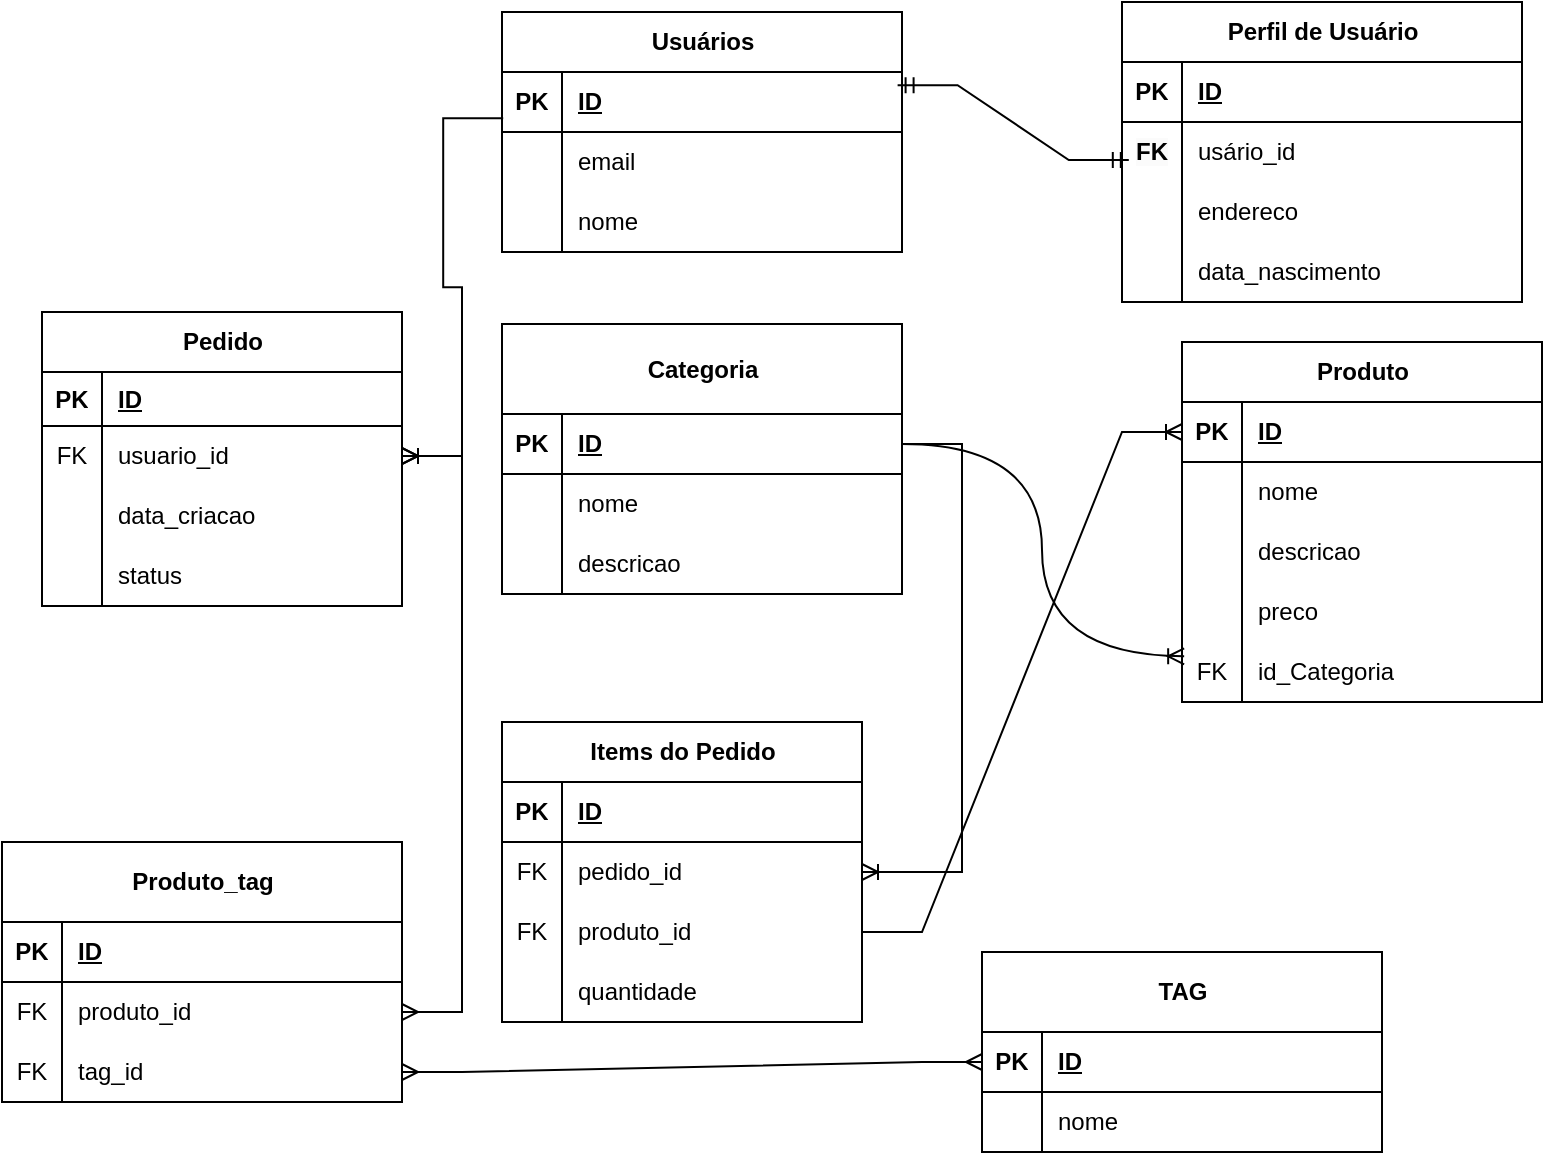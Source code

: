 <mxfile version="26.1.0">
  <diagram name="Página-1" id="2L3YvBctEUidqlf28Hcf">
    <mxGraphModel dx="2029" dy="659" grid="1" gridSize="10" guides="1" tooltips="1" connect="1" arrows="1" fold="1" page="1" pageScale="1" pageWidth="827" pageHeight="1169" math="0" shadow="0">
      <root>
        <mxCell id="0" />
        <mxCell id="1" parent="0" />
        <mxCell id="2GRnHF2LRYbVAHs7a3Nq-1" value="Usuários" style="shape=table;startSize=30;container=1;collapsible=1;childLayout=tableLayout;fixedRows=1;rowLines=0;fontStyle=1;align=center;resizeLast=1;html=1;" vertex="1" parent="1">
          <mxGeometry x="140" y="255" width="200" height="120" as="geometry" />
        </mxCell>
        <mxCell id="2GRnHF2LRYbVAHs7a3Nq-2" value="" style="shape=tableRow;horizontal=0;startSize=0;swimlaneHead=0;swimlaneBody=0;fillColor=none;collapsible=0;dropTarget=0;points=[[0,0.5],[1,0.5]];portConstraint=eastwest;top=0;left=0;right=0;bottom=1;" vertex="1" parent="2GRnHF2LRYbVAHs7a3Nq-1">
          <mxGeometry y="30" width="200" height="30" as="geometry" />
        </mxCell>
        <mxCell id="2GRnHF2LRYbVAHs7a3Nq-3" value="PK" style="shape=partialRectangle;connectable=0;fillColor=none;top=0;left=0;bottom=0;right=0;fontStyle=1;overflow=hidden;whiteSpace=wrap;html=1;" vertex="1" parent="2GRnHF2LRYbVAHs7a3Nq-2">
          <mxGeometry width="30" height="30" as="geometry">
            <mxRectangle width="30" height="30" as="alternateBounds" />
          </mxGeometry>
        </mxCell>
        <mxCell id="2GRnHF2LRYbVAHs7a3Nq-4" value="ID" style="shape=partialRectangle;connectable=0;fillColor=none;top=0;left=0;bottom=0;right=0;align=left;spacingLeft=6;fontStyle=5;overflow=hidden;whiteSpace=wrap;html=1;" vertex="1" parent="2GRnHF2LRYbVAHs7a3Nq-2">
          <mxGeometry x="30" width="170" height="30" as="geometry">
            <mxRectangle width="170" height="30" as="alternateBounds" />
          </mxGeometry>
        </mxCell>
        <mxCell id="2GRnHF2LRYbVAHs7a3Nq-8" value="" style="shape=tableRow;horizontal=0;startSize=0;swimlaneHead=0;swimlaneBody=0;fillColor=none;collapsible=0;dropTarget=0;points=[[0,0.5],[1,0.5]];portConstraint=eastwest;top=0;left=0;right=0;bottom=0;" vertex="1" parent="2GRnHF2LRYbVAHs7a3Nq-1">
          <mxGeometry y="60" width="200" height="30" as="geometry" />
        </mxCell>
        <mxCell id="2GRnHF2LRYbVAHs7a3Nq-9" value="" style="shape=partialRectangle;connectable=0;fillColor=none;top=0;left=0;bottom=0;right=0;editable=1;overflow=hidden;whiteSpace=wrap;html=1;" vertex="1" parent="2GRnHF2LRYbVAHs7a3Nq-8">
          <mxGeometry width="30" height="30" as="geometry">
            <mxRectangle width="30" height="30" as="alternateBounds" />
          </mxGeometry>
        </mxCell>
        <mxCell id="2GRnHF2LRYbVAHs7a3Nq-10" value="email" style="shape=partialRectangle;connectable=0;fillColor=none;top=0;left=0;bottom=0;right=0;align=left;spacingLeft=6;overflow=hidden;whiteSpace=wrap;html=1;" vertex="1" parent="2GRnHF2LRYbVAHs7a3Nq-8">
          <mxGeometry x="30" width="170" height="30" as="geometry">
            <mxRectangle width="170" height="30" as="alternateBounds" />
          </mxGeometry>
        </mxCell>
        <mxCell id="2GRnHF2LRYbVAHs7a3Nq-11" value="" style="shape=tableRow;horizontal=0;startSize=0;swimlaneHead=0;swimlaneBody=0;fillColor=none;collapsible=0;dropTarget=0;points=[[0,0.5],[1,0.5]];portConstraint=eastwest;top=0;left=0;right=0;bottom=0;" vertex="1" parent="2GRnHF2LRYbVAHs7a3Nq-1">
          <mxGeometry y="90" width="200" height="30" as="geometry" />
        </mxCell>
        <mxCell id="2GRnHF2LRYbVAHs7a3Nq-12" value="" style="shape=partialRectangle;connectable=0;fillColor=none;top=0;left=0;bottom=0;right=0;editable=1;overflow=hidden;whiteSpace=wrap;html=1;" vertex="1" parent="2GRnHF2LRYbVAHs7a3Nq-11">
          <mxGeometry width="30" height="30" as="geometry">
            <mxRectangle width="30" height="30" as="alternateBounds" />
          </mxGeometry>
        </mxCell>
        <mxCell id="2GRnHF2LRYbVAHs7a3Nq-13" value="nome" style="shape=partialRectangle;connectable=0;fillColor=none;top=0;left=0;bottom=0;right=0;align=left;spacingLeft=6;overflow=hidden;whiteSpace=wrap;html=1;" vertex="1" parent="2GRnHF2LRYbVAHs7a3Nq-11">
          <mxGeometry x="30" width="170" height="30" as="geometry">
            <mxRectangle width="170" height="30" as="alternateBounds" />
          </mxGeometry>
        </mxCell>
        <mxCell id="2GRnHF2LRYbVAHs7a3Nq-16" value="Perfil de Usuário" style="shape=table;startSize=30;container=1;collapsible=1;childLayout=tableLayout;fixedRows=1;rowLines=0;fontStyle=1;align=center;resizeLast=1;html=1;" vertex="1" parent="1">
          <mxGeometry x="450" y="250" width="200" height="150" as="geometry" />
        </mxCell>
        <mxCell id="2GRnHF2LRYbVAHs7a3Nq-17" value="" style="shape=tableRow;horizontal=0;startSize=0;swimlaneHead=0;swimlaneBody=0;fillColor=none;collapsible=0;dropTarget=0;points=[[0,0.5],[1,0.5]];portConstraint=eastwest;top=0;left=0;right=0;bottom=1;" vertex="1" parent="2GRnHF2LRYbVAHs7a3Nq-16">
          <mxGeometry y="30" width="200" height="30" as="geometry" />
        </mxCell>
        <mxCell id="2GRnHF2LRYbVAHs7a3Nq-18" value="PK" style="shape=partialRectangle;connectable=0;fillColor=none;top=0;left=0;bottom=0;right=0;fontStyle=1;overflow=hidden;whiteSpace=wrap;html=1;" vertex="1" parent="2GRnHF2LRYbVAHs7a3Nq-17">
          <mxGeometry width="30" height="30" as="geometry">
            <mxRectangle width="30" height="30" as="alternateBounds" />
          </mxGeometry>
        </mxCell>
        <mxCell id="2GRnHF2LRYbVAHs7a3Nq-19" value="ID" style="shape=partialRectangle;connectable=0;fillColor=none;top=0;left=0;bottom=0;right=0;align=left;spacingLeft=6;fontStyle=5;overflow=hidden;whiteSpace=wrap;html=1;" vertex="1" parent="2GRnHF2LRYbVAHs7a3Nq-17">
          <mxGeometry x="30" width="170" height="30" as="geometry">
            <mxRectangle width="170" height="30" as="alternateBounds" />
          </mxGeometry>
        </mxCell>
        <mxCell id="2GRnHF2LRYbVAHs7a3Nq-20" value="" style="shape=tableRow;horizontal=0;startSize=0;swimlaneHead=0;swimlaneBody=0;fillColor=none;collapsible=0;dropTarget=0;points=[[0,0.5],[1,0.5]];portConstraint=eastwest;top=0;left=0;right=0;bottom=0;" vertex="1" parent="2GRnHF2LRYbVAHs7a3Nq-16">
          <mxGeometry y="60" width="200" height="30" as="geometry" />
        </mxCell>
        <mxCell id="2GRnHF2LRYbVAHs7a3Nq-21" value="&lt;span style=&quot;color: rgb(0, 0, 0); font-family: Helvetica; font-size: 12px; font-style: normal; font-variant-ligatures: normal; font-variant-caps: normal; font-weight: 700; letter-spacing: normal; orphans: 2; text-align: center; text-indent: 0px; text-transform: none; widows: 2; word-spacing: 0px; -webkit-text-stroke-width: 0px; white-space: normal; background-color: rgb(251, 251, 251); text-decoration-thickness: initial; text-decoration-style: initial; text-decoration-color: initial; float: none; display: inline !important;&quot;&gt;FK&lt;/span&gt;" style="shape=partialRectangle;connectable=0;fillColor=none;top=0;left=0;bottom=0;right=0;editable=1;overflow=hidden;whiteSpace=wrap;html=1;" vertex="1" parent="2GRnHF2LRYbVAHs7a3Nq-20">
          <mxGeometry width="30" height="30" as="geometry">
            <mxRectangle width="30" height="30" as="alternateBounds" />
          </mxGeometry>
        </mxCell>
        <mxCell id="2GRnHF2LRYbVAHs7a3Nq-22" value="usário_id" style="shape=partialRectangle;connectable=0;fillColor=none;top=0;left=0;bottom=0;right=0;align=left;spacingLeft=6;overflow=hidden;whiteSpace=wrap;html=1;" vertex="1" parent="2GRnHF2LRYbVAHs7a3Nq-20">
          <mxGeometry x="30" width="170" height="30" as="geometry">
            <mxRectangle width="170" height="30" as="alternateBounds" />
          </mxGeometry>
        </mxCell>
        <mxCell id="2GRnHF2LRYbVAHs7a3Nq-23" value="" style="shape=tableRow;horizontal=0;startSize=0;swimlaneHead=0;swimlaneBody=0;fillColor=none;collapsible=0;dropTarget=0;points=[[0,0.5],[1,0.5]];portConstraint=eastwest;top=0;left=0;right=0;bottom=0;" vertex="1" parent="2GRnHF2LRYbVAHs7a3Nq-16">
          <mxGeometry y="90" width="200" height="30" as="geometry" />
        </mxCell>
        <mxCell id="2GRnHF2LRYbVAHs7a3Nq-24" value="" style="shape=partialRectangle;connectable=0;fillColor=none;top=0;left=0;bottom=0;right=0;editable=1;overflow=hidden;whiteSpace=wrap;html=1;" vertex="1" parent="2GRnHF2LRYbVAHs7a3Nq-23">
          <mxGeometry width="30" height="30" as="geometry">
            <mxRectangle width="30" height="30" as="alternateBounds" />
          </mxGeometry>
        </mxCell>
        <mxCell id="2GRnHF2LRYbVAHs7a3Nq-25" value="endereco" style="shape=partialRectangle;connectable=0;fillColor=none;top=0;left=0;bottom=0;right=0;align=left;spacingLeft=6;overflow=hidden;whiteSpace=wrap;html=1;" vertex="1" parent="2GRnHF2LRYbVAHs7a3Nq-23">
          <mxGeometry x="30" width="170" height="30" as="geometry">
            <mxRectangle width="170" height="30" as="alternateBounds" />
          </mxGeometry>
        </mxCell>
        <mxCell id="2GRnHF2LRYbVAHs7a3Nq-29" value="" style="shape=tableRow;horizontal=0;startSize=0;swimlaneHead=0;swimlaneBody=0;fillColor=none;collapsible=0;dropTarget=0;points=[[0,0.5],[1,0.5]];portConstraint=eastwest;top=0;left=0;right=0;bottom=0;" vertex="1" parent="2GRnHF2LRYbVAHs7a3Nq-16">
          <mxGeometry y="120" width="200" height="30" as="geometry" />
        </mxCell>
        <mxCell id="2GRnHF2LRYbVAHs7a3Nq-30" value="" style="shape=partialRectangle;connectable=0;fillColor=none;top=0;left=0;bottom=0;right=0;editable=1;overflow=hidden;whiteSpace=wrap;html=1;" vertex="1" parent="2GRnHF2LRYbVAHs7a3Nq-29">
          <mxGeometry width="30" height="30" as="geometry">
            <mxRectangle width="30" height="30" as="alternateBounds" />
          </mxGeometry>
        </mxCell>
        <mxCell id="2GRnHF2LRYbVAHs7a3Nq-31" value="data_nascimento" style="shape=partialRectangle;connectable=0;fillColor=none;top=0;left=0;bottom=0;right=0;align=left;spacingLeft=6;overflow=hidden;whiteSpace=wrap;html=1;" vertex="1" parent="2GRnHF2LRYbVAHs7a3Nq-29">
          <mxGeometry x="30" width="170" height="30" as="geometry">
            <mxRectangle width="170" height="30" as="alternateBounds" />
          </mxGeometry>
        </mxCell>
        <mxCell id="2GRnHF2LRYbVAHs7a3Nq-32" value="" style="edgeStyle=entityRelationEdgeStyle;fontSize=12;html=1;endArrow=ERmandOne;startArrow=ERmandOne;rounded=0;entryX=0.017;entryY=0.633;entryDx=0;entryDy=0;entryPerimeter=0;exitX=0.989;exitY=0.219;exitDx=0;exitDy=0;exitPerimeter=0;" edge="1" parent="1" source="2GRnHF2LRYbVAHs7a3Nq-2" target="2GRnHF2LRYbVAHs7a3Nq-20">
          <mxGeometry width="100" height="100" relative="1" as="geometry">
            <mxPoint x="480" y="450" as="sourcePoint" />
            <mxPoint x="580" y="376" as="targetPoint" />
          </mxGeometry>
        </mxCell>
        <mxCell id="2GRnHF2LRYbVAHs7a3Nq-52" value="Categoria" style="shape=table;startSize=45;container=1;collapsible=1;childLayout=tableLayout;fixedRows=1;rowLines=0;fontStyle=1;align=center;resizeLast=1;html=1;" vertex="1" parent="1">
          <mxGeometry x="140" y="411" width="200" height="135" as="geometry" />
        </mxCell>
        <mxCell id="2GRnHF2LRYbVAHs7a3Nq-53" value="" style="shape=tableRow;horizontal=0;startSize=0;swimlaneHead=0;swimlaneBody=0;fillColor=none;collapsible=0;dropTarget=0;points=[[0,0.5],[1,0.5]];portConstraint=eastwest;top=0;left=0;right=0;bottom=1;" vertex="1" parent="2GRnHF2LRYbVAHs7a3Nq-52">
          <mxGeometry y="45" width="200" height="30" as="geometry" />
        </mxCell>
        <mxCell id="2GRnHF2LRYbVAHs7a3Nq-54" value="PK" style="shape=partialRectangle;connectable=0;fillColor=none;top=0;left=0;bottom=0;right=0;fontStyle=1;overflow=hidden;whiteSpace=wrap;html=1;" vertex="1" parent="2GRnHF2LRYbVAHs7a3Nq-53">
          <mxGeometry width="30" height="30" as="geometry">
            <mxRectangle width="30" height="30" as="alternateBounds" />
          </mxGeometry>
        </mxCell>
        <mxCell id="2GRnHF2LRYbVAHs7a3Nq-55" value="ID" style="shape=partialRectangle;connectable=0;fillColor=none;top=0;left=0;bottom=0;right=0;align=left;spacingLeft=6;fontStyle=5;overflow=hidden;whiteSpace=wrap;html=1;" vertex="1" parent="2GRnHF2LRYbVAHs7a3Nq-53">
          <mxGeometry x="30" width="170" height="30" as="geometry">
            <mxRectangle width="170" height="30" as="alternateBounds" />
          </mxGeometry>
        </mxCell>
        <mxCell id="2GRnHF2LRYbVAHs7a3Nq-56" value="" style="shape=tableRow;horizontal=0;startSize=0;swimlaneHead=0;swimlaneBody=0;fillColor=none;collapsible=0;dropTarget=0;points=[[0,0.5],[1,0.5]];portConstraint=eastwest;top=0;left=0;right=0;bottom=0;" vertex="1" parent="2GRnHF2LRYbVAHs7a3Nq-52">
          <mxGeometry y="75" width="200" height="30" as="geometry" />
        </mxCell>
        <mxCell id="2GRnHF2LRYbVAHs7a3Nq-57" value="" style="shape=partialRectangle;connectable=0;fillColor=none;top=0;left=0;bottom=0;right=0;editable=1;overflow=hidden;whiteSpace=wrap;html=1;" vertex="1" parent="2GRnHF2LRYbVAHs7a3Nq-56">
          <mxGeometry width="30" height="30" as="geometry">
            <mxRectangle width="30" height="30" as="alternateBounds" />
          </mxGeometry>
        </mxCell>
        <mxCell id="2GRnHF2LRYbVAHs7a3Nq-58" value="nome" style="shape=partialRectangle;connectable=0;fillColor=none;top=0;left=0;bottom=0;right=0;align=left;spacingLeft=6;overflow=hidden;whiteSpace=wrap;html=1;" vertex="1" parent="2GRnHF2LRYbVAHs7a3Nq-56">
          <mxGeometry x="30" width="170" height="30" as="geometry">
            <mxRectangle width="170" height="30" as="alternateBounds" />
          </mxGeometry>
        </mxCell>
        <mxCell id="2GRnHF2LRYbVAHs7a3Nq-59" value="" style="shape=tableRow;horizontal=0;startSize=0;swimlaneHead=0;swimlaneBody=0;fillColor=none;collapsible=0;dropTarget=0;points=[[0,0.5],[1,0.5]];portConstraint=eastwest;top=0;left=0;right=0;bottom=0;" vertex="1" parent="2GRnHF2LRYbVAHs7a3Nq-52">
          <mxGeometry y="105" width="200" height="30" as="geometry" />
        </mxCell>
        <mxCell id="2GRnHF2LRYbVAHs7a3Nq-60" value="" style="shape=partialRectangle;connectable=0;fillColor=none;top=0;left=0;bottom=0;right=0;editable=1;overflow=hidden;whiteSpace=wrap;html=1;" vertex="1" parent="2GRnHF2LRYbVAHs7a3Nq-59">
          <mxGeometry width="30" height="30" as="geometry">
            <mxRectangle width="30" height="30" as="alternateBounds" />
          </mxGeometry>
        </mxCell>
        <mxCell id="2GRnHF2LRYbVAHs7a3Nq-61" value="descricao" style="shape=partialRectangle;connectable=0;fillColor=none;top=0;left=0;bottom=0;right=0;align=left;spacingLeft=6;overflow=hidden;whiteSpace=wrap;html=1;" vertex="1" parent="2GRnHF2LRYbVAHs7a3Nq-59">
          <mxGeometry x="30" width="170" height="30" as="geometry">
            <mxRectangle width="170" height="30" as="alternateBounds" />
          </mxGeometry>
        </mxCell>
        <mxCell id="2GRnHF2LRYbVAHs7a3Nq-62" value="Produto" style="shape=table;startSize=30;container=1;collapsible=1;childLayout=tableLayout;fixedRows=1;rowLines=0;fontStyle=1;align=center;resizeLast=1;html=1;" vertex="1" parent="1">
          <mxGeometry x="480" y="420" width="180" height="180" as="geometry" />
        </mxCell>
        <mxCell id="2GRnHF2LRYbVAHs7a3Nq-63" value="" style="shape=tableRow;horizontal=0;startSize=0;swimlaneHead=0;swimlaneBody=0;fillColor=none;collapsible=0;dropTarget=0;points=[[0,0.5],[1,0.5]];portConstraint=eastwest;top=0;left=0;right=0;bottom=1;" vertex="1" parent="2GRnHF2LRYbVAHs7a3Nq-62">
          <mxGeometry y="30" width="180" height="30" as="geometry" />
        </mxCell>
        <mxCell id="2GRnHF2LRYbVAHs7a3Nq-64" value="PK" style="shape=partialRectangle;connectable=0;fillColor=none;top=0;left=0;bottom=0;right=0;fontStyle=1;overflow=hidden;whiteSpace=wrap;html=1;" vertex="1" parent="2GRnHF2LRYbVAHs7a3Nq-63">
          <mxGeometry width="30" height="30" as="geometry">
            <mxRectangle width="30" height="30" as="alternateBounds" />
          </mxGeometry>
        </mxCell>
        <mxCell id="2GRnHF2LRYbVAHs7a3Nq-65" value="ID" style="shape=partialRectangle;connectable=0;fillColor=none;top=0;left=0;bottom=0;right=0;align=left;spacingLeft=6;fontStyle=5;overflow=hidden;whiteSpace=wrap;html=1;" vertex="1" parent="2GRnHF2LRYbVAHs7a3Nq-63">
          <mxGeometry x="30" width="150" height="30" as="geometry">
            <mxRectangle width="150" height="30" as="alternateBounds" />
          </mxGeometry>
        </mxCell>
        <mxCell id="2GRnHF2LRYbVAHs7a3Nq-66" value="" style="shape=tableRow;horizontal=0;startSize=0;swimlaneHead=0;swimlaneBody=0;fillColor=none;collapsible=0;dropTarget=0;points=[[0,0.5],[1,0.5]];portConstraint=eastwest;top=0;left=0;right=0;bottom=0;" vertex="1" parent="2GRnHF2LRYbVAHs7a3Nq-62">
          <mxGeometry y="60" width="180" height="30" as="geometry" />
        </mxCell>
        <mxCell id="2GRnHF2LRYbVAHs7a3Nq-67" value="" style="shape=partialRectangle;connectable=0;fillColor=none;top=0;left=0;bottom=0;right=0;editable=1;overflow=hidden;whiteSpace=wrap;html=1;" vertex="1" parent="2GRnHF2LRYbVAHs7a3Nq-66">
          <mxGeometry width="30" height="30" as="geometry">
            <mxRectangle width="30" height="30" as="alternateBounds" />
          </mxGeometry>
        </mxCell>
        <mxCell id="2GRnHF2LRYbVAHs7a3Nq-68" value="nome" style="shape=partialRectangle;connectable=0;fillColor=none;top=0;left=0;bottom=0;right=0;align=left;spacingLeft=6;overflow=hidden;whiteSpace=wrap;html=1;" vertex="1" parent="2GRnHF2LRYbVAHs7a3Nq-66">
          <mxGeometry x="30" width="150" height="30" as="geometry">
            <mxRectangle width="150" height="30" as="alternateBounds" />
          </mxGeometry>
        </mxCell>
        <mxCell id="2GRnHF2LRYbVAHs7a3Nq-69" value="" style="shape=tableRow;horizontal=0;startSize=0;swimlaneHead=0;swimlaneBody=0;fillColor=none;collapsible=0;dropTarget=0;points=[[0,0.5],[1,0.5]];portConstraint=eastwest;top=0;left=0;right=0;bottom=0;" vertex="1" parent="2GRnHF2LRYbVAHs7a3Nq-62">
          <mxGeometry y="90" width="180" height="30" as="geometry" />
        </mxCell>
        <mxCell id="2GRnHF2LRYbVAHs7a3Nq-70" value="" style="shape=partialRectangle;connectable=0;fillColor=none;top=0;left=0;bottom=0;right=0;editable=1;overflow=hidden;whiteSpace=wrap;html=1;" vertex="1" parent="2GRnHF2LRYbVAHs7a3Nq-69">
          <mxGeometry width="30" height="30" as="geometry">
            <mxRectangle width="30" height="30" as="alternateBounds" />
          </mxGeometry>
        </mxCell>
        <mxCell id="2GRnHF2LRYbVAHs7a3Nq-71" value="descricao" style="shape=partialRectangle;connectable=0;fillColor=none;top=0;left=0;bottom=0;right=0;align=left;spacingLeft=6;overflow=hidden;whiteSpace=wrap;html=1;" vertex="1" parent="2GRnHF2LRYbVAHs7a3Nq-69">
          <mxGeometry x="30" width="150" height="30" as="geometry">
            <mxRectangle width="150" height="30" as="alternateBounds" />
          </mxGeometry>
        </mxCell>
        <mxCell id="2GRnHF2LRYbVAHs7a3Nq-72" value="" style="shape=tableRow;horizontal=0;startSize=0;swimlaneHead=0;swimlaneBody=0;fillColor=none;collapsible=0;dropTarget=0;points=[[0,0.5],[1,0.5]];portConstraint=eastwest;top=0;left=0;right=0;bottom=0;" vertex="1" parent="2GRnHF2LRYbVAHs7a3Nq-62">
          <mxGeometry y="120" width="180" height="30" as="geometry" />
        </mxCell>
        <mxCell id="2GRnHF2LRYbVAHs7a3Nq-73" value="" style="shape=partialRectangle;connectable=0;fillColor=none;top=0;left=0;bottom=0;right=0;editable=1;overflow=hidden;whiteSpace=wrap;html=1;" vertex="1" parent="2GRnHF2LRYbVAHs7a3Nq-72">
          <mxGeometry width="30" height="30" as="geometry">
            <mxRectangle width="30" height="30" as="alternateBounds" />
          </mxGeometry>
        </mxCell>
        <mxCell id="2GRnHF2LRYbVAHs7a3Nq-74" value="preco" style="shape=partialRectangle;connectable=0;fillColor=none;top=0;left=0;bottom=0;right=0;align=left;spacingLeft=6;overflow=hidden;whiteSpace=wrap;html=1;" vertex="1" parent="2GRnHF2LRYbVAHs7a3Nq-72">
          <mxGeometry x="30" width="150" height="30" as="geometry">
            <mxRectangle width="150" height="30" as="alternateBounds" />
          </mxGeometry>
        </mxCell>
        <mxCell id="2GRnHF2LRYbVAHs7a3Nq-76" value="" style="shape=tableRow;horizontal=0;startSize=0;swimlaneHead=0;swimlaneBody=0;fillColor=none;collapsible=0;dropTarget=0;points=[[0,0.5],[1,0.5]];portConstraint=eastwest;top=0;left=0;right=0;bottom=0;" vertex="1" parent="2GRnHF2LRYbVAHs7a3Nq-62">
          <mxGeometry y="150" width="180" height="30" as="geometry" />
        </mxCell>
        <mxCell id="2GRnHF2LRYbVAHs7a3Nq-77" value="FK" style="shape=partialRectangle;connectable=0;fillColor=none;top=0;left=0;bottom=0;right=0;editable=1;overflow=hidden;whiteSpace=wrap;html=1;" vertex="1" parent="2GRnHF2LRYbVAHs7a3Nq-76">
          <mxGeometry width="30" height="30" as="geometry">
            <mxRectangle width="30" height="30" as="alternateBounds" />
          </mxGeometry>
        </mxCell>
        <mxCell id="2GRnHF2LRYbVAHs7a3Nq-78" value="id_Categoria" style="shape=partialRectangle;connectable=0;fillColor=none;top=0;left=0;bottom=0;right=0;align=left;spacingLeft=6;overflow=hidden;whiteSpace=wrap;html=1;" vertex="1" parent="2GRnHF2LRYbVAHs7a3Nq-76">
          <mxGeometry x="30" width="150" height="30" as="geometry">
            <mxRectangle width="150" height="30" as="alternateBounds" />
          </mxGeometry>
        </mxCell>
        <mxCell id="2GRnHF2LRYbVAHs7a3Nq-79" value="" style="fontSize=12;html=1;endArrow=ERoneToMany;rounded=0;entryX=0.006;entryY=0.238;entryDx=0;entryDy=0;entryPerimeter=0;edgeStyle=orthogonalEdgeStyle;elbow=vertical;curved=1;" edge="1" parent="1" source="2GRnHF2LRYbVAHs7a3Nq-53" target="2GRnHF2LRYbVAHs7a3Nq-76">
          <mxGeometry width="100" height="100" relative="1" as="geometry">
            <mxPoint x="460" y="585" as="sourcePoint" />
            <mxPoint x="500" y="775" as="targetPoint" />
          </mxGeometry>
        </mxCell>
        <mxCell id="2GRnHF2LRYbVAHs7a3Nq-97" value="" style="edgeStyle=entityRelationEdgeStyle;fontSize=12;html=1;endArrow=ERoneToMany;rounded=0;exitX=0.003;exitY=0.771;exitDx=0;exitDy=0;exitPerimeter=0;" edge="1" parent="1" source="2GRnHF2LRYbVAHs7a3Nq-2" target="2GRnHF2LRYbVAHs7a3Nq-84">
          <mxGeometry width="100" height="100" relative="1" as="geometry">
            <mxPoint x="130" y="750" as="sourcePoint" />
            <mxPoint x="230" y="650" as="targetPoint" />
            <Array as="points">
              <mxPoint x="410" y="657" />
            </Array>
          </mxGeometry>
        </mxCell>
        <mxCell id="2GRnHF2LRYbVAHs7a3Nq-80" value="Pedido" style="shape=table;startSize=30;container=1;collapsible=1;childLayout=tableLayout;fixedRows=1;rowLines=0;fontStyle=1;align=center;resizeLast=1;html=1;" vertex="1" parent="1">
          <mxGeometry x="-90" y="405" width="180" height="147" as="geometry" />
        </mxCell>
        <mxCell id="2GRnHF2LRYbVAHs7a3Nq-81" value="" style="shape=tableRow;horizontal=0;startSize=0;swimlaneHead=0;swimlaneBody=0;fillColor=none;collapsible=0;dropTarget=0;points=[[0,0.5],[1,0.5]];portConstraint=eastwest;top=0;left=0;right=0;bottom=1;" vertex="1" parent="2GRnHF2LRYbVAHs7a3Nq-80">
          <mxGeometry y="30" width="180" height="27" as="geometry" />
        </mxCell>
        <mxCell id="2GRnHF2LRYbVAHs7a3Nq-82" value="PK" style="shape=partialRectangle;connectable=0;fillColor=none;top=0;left=0;bottom=0;right=0;fontStyle=1;overflow=hidden;whiteSpace=wrap;html=1;" vertex="1" parent="2GRnHF2LRYbVAHs7a3Nq-81">
          <mxGeometry width="30" height="27" as="geometry">
            <mxRectangle width="30" height="27" as="alternateBounds" />
          </mxGeometry>
        </mxCell>
        <mxCell id="2GRnHF2LRYbVAHs7a3Nq-83" value="ID" style="shape=partialRectangle;connectable=0;fillColor=none;top=0;left=0;bottom=0;right=0;align=left;spacingLeft=6;fontStyle=5;overflow=hidden;whiteSpace=wrap;html=1;" vertex="1" parent="2GRnHF2LRYbVAHs7a3Nq-81">
          <mxGeometry x="30" width="150" height="27" as="geometry">
            <mxRectangle width="150" height="27" as="alternateBounds" />
          </mxGeometry>
        </mxCell>
        <mxCell id="2GRnHF2LRYbVAHs7a3Nq-84" value="" style="shape=tableRow;horizontal=0;startSize=0;swimlaneHead=0;swimlaneBody=0;fillColor=none;collapsible=0;dropTarget=0;points=[[0,0.5],[1,0.5]];portConstraint=eastwest;top=0;left=0;right=0;bottom=0;" vertex="1" parent="2GRnHF2LRYbVAHs7a3Nq-80">
          <mxGeometry y="57" width="180" height="30" as="geometry" />
        </mxCell>
        <mxCell id="2GRnHF2LRYbVAHs7a3Nq-85" value="FK" style="shape=partialRectangle;connectable=0;fillColor=none;top=0;left=0;bottom=0;right=0;editable=1;overflow=hidden;whiteSpace=wrap;html=1;" vertex="1" parent="2GRnHF2LRYbVAHs7a3Nq-84">
          <mxGeometry width="30" height="30" as="geometry">
            <mxRectangle width="30" height="30" as="alternateBounds" />
          </mxGeometry>
        </mxCell>
        <mxCell id="2GRnHF2LRYbVAHs7a3Nq-86" value="usuario_id" style="shape=partialRectangle;connectable=0;fillColor=none;top=0;left=0;bottom=0;right=0;align=left;spacingLeft=6;overflow=hidden;whiteSpace=wrap;html=1;" vertex="1" parent="2GRnHF2LRYbVAHs7a3Nq-84">
          <mxGeometry x="30" width="150" height="30" as="geometry">
            <mxRectangle width="150" height="30" as="alternateBounds" />
          </mxGeometry>
        </mxCell>
        <mxCell id="2GRnHF2LRYbVAHs7a3Nq-87" value="" style="shape=tableRow;horizontal=0;startSize=0;swimlaneHead=0;swimlaneBody=0;fillColor=none;collapsible=0;dropTarget=0;points=[[0,0.5],[1,0.5]];portConstraint=eastwest;top=0;left=0;right=0;bottom=0;" vertex="1" parent="2GRnHF2LRYbVAHs7a3Nq-80">
          <mxGeometry y="87" width="180" height="30" as="geometry" />
        </mxCell>
        <mxCell id="2GRnHF2LRYbVAHs7a3Nq-88" value="" style="shape=partialRectangle;connectable=0;fillColor=none;top=0;left=0;bottom=0;right=0;editable=1;overflow=hidden;whiteSpace=wrap;html=1;" vertex="1" parent="2GRnHF2LRYbVAHs7a3Nq-87">
          <mxGeometry width="30" height="30" as="geometry">
            <mxRectangle width="30" height="30" as="alternateBounds" />
          </mxGeometry>
        </mxCell>
        <mxCell id="2GRnHF2LRYbVAHs7a3Nq-89" value="data_criacao" style="shape=partialRectangle;connectable=0;fillColor=none;top=0;left=0;bottom=0;right=0;align=left;spacingLeft=6;overflow=hidden;whiteSpace=wrap;html=1;" vertex="1" parent="2GRnHF2LRYbVAHs7a3Nq-87">
          <mxGeometry x="30" width="150" height="30" as="geometry">
            <mxRectangle width="150" height="30" as="alternateBounds" />
          </mxGeometry>
        </mxCell>
        <mxCell id="2GRnHF2LRYbVAHs7a3Nq-90" value="" style="shape=tableRow;horizontal=0;startSize=0;swimlaneHead=0;swimlaneBody=0;fillColor=none;collapsible=0;dropTarget=0;points=[[0,0.5],[1,0.5]];portConstraint=eastwest;top=0;left=0;right=0;bottom=0;" vertex="1" parent="2GRnHF2LRYbVAHs7a3Nq-80">
          <mxGeometry y="117" width="180" height="30" as="geometry" />
        </mxCell>
        <mxCell id="2GRnHF2LRYbVAHs7a3Nq-91" value="" style="shape=partialRectangle;connectable=0;fillColor=none;top=0;left=0;bottom=0;right=0;editable=1;overflow=hidden;whiteSpace=wrap;html=1;" vertex="1" parent="2GRnHF2LRYbVAHs7a3Nq-90">
          <mxGeometry width="30" height="30" as="geometry">
            <mxRectangle width="30" height="30" as="alternateBounds" />
          </mxGeometry>
        </mxCell>
        <mxCell id="2GRnHF2LRYbVAHs7a3Nq-92" value="status" style="shape=partialRectangle;connectable=0;fillColor=none;top=0;left=0;bottom=0;right=0;align=left;spacingLeft=6;overflow=hidden;whiteSpace=wrap;html=1;" vertex="1" parent="2GRnHF2LRYbVAHs7a3Nq-90">
          <mxGeometry x="30" width="150" height="30" as="geometry">
            <mxRectangle width="150" height="30" as="alternateBounds" />
          </mxGeometry>
        </mxCell>
        <mxCell id="2GRnHF2LRYbVAHs7a3Nq-98" value="Items do Pedido" style="shape=table;startSize=30;container=1;collapsible=1;childLayout=tableLayout;fixedRows=1;rowLines=0;fontStyle=1;align=center;resizeLast=1;html=1;" vertex="1" parent="1">
          <mxGeometry x="140" y="610" width="180" height="150" as="geometry" />
        </mxCell>
        <mxCell id="2GRnHF2LRYbVAHs7a3Nq-99" value="" style="shape=tableRow;horizontal=0;startSize=0;swimlaneHead=0;swimlaneBody=0;fillColor=none;collapsible=0;dropTarget=0;points=[[0,0.5],[1,0.5]];portConstraint=eastwest;top=0;left=0;right=0;bottom=1;" vertex="1" parent="2GRnHF2LRYbVAHs7a3Nq-98">
          <mxGeometry y="30" width="180" height="30" as="geometry" />
        </mxCell>
        <mxCell id="2GRnHF2LRYbVAHs7a3Nq-100" value="PK" style="shape=partialRectangle;connectable=0;fillColor=none;top=0;left=0;bottom=0;right=0;fontStyle=1;overflow=hidden;whiteSpace=wrap;html=1;" vertex="1" parent="2GRnHF2LRYbVAHs7a3Nq-99">
          <mxGeometry width="30" height="30" as="geometry">
            <mxRectangle width="30" height="30" as="alternateBounds" />
          </mxGeometry>
        </mxCell>
        <mxCell id="2GRnHF2LRYbVAHs7a3Nq-101" value="ID" style="shape=partialRectangle;connectable=0;fillColor=none;top=0;left=0;bottom=0;right=0;align=left;spacingLeft=6;fontStyle=5;overflow=hidden;whiteSpace=wrap;html=1;" vertex="1" parent="2GRnHF2LRYbVAHs7a3Nq-99">
          <mxGeometry x="30" width="150" height="30" as="geometry">
            <mxRectangle width="150" height="30" as="alternateBounds" />
          </mxGeometry>
        </mxCell>
        <mxCell id="2GRnHF2LRYbVAHs7a3Nq-102" value="" style="shape=tableRow;horizontal=0;startSize=0;swimlaneHead=0;swimlaneBody=0;fillColor=none;collapsible=0;dropTarget=0;points=[[0,0.5],[1,0.5]];portConstraint=eastwest;top=0;left=0;right=0;bottom=0;" vertex="1" parent="2GRnHF2LRYbVAHs7a3Nq-98">
          <mxGeometry y="60" width="180" height="30" as="geometry" />
        </mxCell>
        <mxCell id="2GRnHF2LRYbVAHs7a3Nq-103" value="FK" style="shape=partialRectangle;connectable=0;fillColor=none;top=0;left=0;bottom=0;right=0;editable=1;overflow=hidden;whiteSpace=wrap;html=1;" vertex="1" parent="2GRnHF2LRYbVAHs7a3Nq-102">
          <mxGeometry width="30" height="30" as="geometry">
            <mxRectangle width="30" height="30" as="alternateBounds" />
          </mxGeometry>
        </mxCell>
        <mxCell id="2GRnHF2LRYbVAHs7a3Nq-104" value="pedido_id" style="shape=partialRectangle;connectable=0;fillColor=none;top=0;left=0;bottom=0;right=0;align=left;spacingLeft=6;overflow=hidden;whiteSpace=wrap;html=1;" vertex="1" parent="2GRnHF2LRYbVAHs7a3Nq-102">
          <mxGeometry x="30" width="150" height="30" as="geometry">
            <mxRectangle width="150" height="30" as="alternateBounds" />
          </mxGeometry>
        </mxCell>
        <mxCell id="2GRnHF2LRYbVAHs7a3Nq-105" value="" style="shape=tableRow;horizontal=0;startSize=0;swimlaneHead=0;swimlaneBody=0;fillColor=none;collapsible=0;dropTarget=0;points=[[0,0.5],[1,0.5]];portConstraint=eastwest;top=0;left=0;right=0;bottom=0;" vertex="1" parent="2GRnHF2LRYbVAHs7a3Nq-98">
          <mxGeometry y="90" width="180" height="30" as="geometry" />
        </mxCell>
        <mxCell id="2GRnHF2LRYbVAHs7a3Nq-106" value="FK" style="shape=partialRectangle;connectable=0;fillColor=none;top=0;left=0;bottom=0;right=0;editable=1;overflow=hidden;whiteSpace=wrap;html=1;" vertex="1" parent="2GRnHF2LRYbVAHs7a3Nq-105">
          <mxGeometry width="30" height="30" as="geometry">
            <mxRectangle width="30" height="30" as="alternateBounds" />
          </mxGeometry>
        </mxCell>
        <mxCell id="2GRnHF2LRYbVAHs7a3Nq-107" value="produto_id" style="shape=partialRectangle;connectable=0;fillColor=none;top=0;left=0;bottom=0;right=0;align=left;spacingLeft=6;overflow=hidden;whiteSpace=wrap;html=1;" vertex="1" parent="2GRnHF2LRYbVAHs7a3Nq-105">
          <mxGeometry x="30" width="150" height="30" as="geometry">
            <mxRectangle width="150" height="30" as="alternateBounds" />
          </mxGeometry>
        </mxCell>
        <mxCell id="2GRnHF2LRYbVAHs7a3Nq-108" value="" style="shape=tableRow;horizontal=0;startSize=0;swimlaneHead=0;swimlaneBody=0;fillColor=none;collapsible=0;dropTarget=0;points=[[0,0.5],[1,0.5]];portConstraint=eastwest;top=0;left=0;right=0;bottom=0;" vertex="1" parent="2GRnHF2LRYbVAHs7a3Nq-98">
          <mxGeometry y="120" width="180" height="30" as="geometry" />
        </mxCell>
        <mxCell id="2GRnHF2LRYbVAHs7a3Nq-109" value="" style="shape=partialRectangle;connectable=0;fillColor=none;top=0;left=0;bottom=0;right=0;editable=1;overflow=hidden;whiteSpace=wrap;html=1;" vertex="1" parent="2GRnHF2LRYbVAHs7a3Nq-108">
          <mxGeometry width="30" height="30" as="geometry">
            <mxRectangle width="30" height="30" as="alternateBounds" />
          </mxGeometry>
        </mxCell>
        <mxCell id="2GRnHF2LRYbVAHs7a3Nq-110" value="quantidade" style="shape=partialRectangle;connectable=0;fillColor=none;top=0;left=0;bottom=0;right=0;align=left;spacingLeft=6;overflow=hidden;whiteSpace=wrap;html=1;" vertex="1" parent="2GRnHF2LRYbVAHs7a3Nq-108">
          <mxGeometry x="30" width="150" height="30" as="geometry">
            <mxRectangle width="150" height="30" as="alternateBounds" />
          </mxGeometry>
        </mxCell>
        <mxCell id="2GRnHF2LRYbVAHs7a3Nq-114" value="" style="edgeStyle=entityRelationEdgeStyle;fontSize=12;html=1;endArrow=ERoneToMany;rounded=0;" edge="1" parent="1" source="2GRnHF2LRYbVAHs7a3Nq-53" target="2GRnHF2LRYbVAHs7a3Nq-102">
          <mxGeometry width="100" height="100" relative="1" as="geometry">
            <mxPoint x="190" y="500" as="sourcePoint" />
            <mxPoint x="320" y="745" as="targetPoint" />
            <Array as="points">
              <mxPoint x="320" y="690" />
            </Array>
          </mxGeometry>
        </mxCell>
        <mxCell id="2GRnHF2LRYbVAHs7a3Nq-115" value="" style="edgeStyle=entityRelationEdgeStyle;fontSize=12;html=1;endArrow=ERoneToMany;rounded=0;" edge="1" parent="1" source="2GRnHF2LRYbVAHs7a3Nq-105" target="2GRnHF2LRYbVAHs7a3Nq-63">
          <mxGeometry width="100" height="100" relative="1" as="geometry">
            <mxPoint x="560" y="780" as="sourcePoint" />
            <mxPoint x="660" y="500" as="targetPoint" />
            <Array as="points">
              <mxPoint x="620" y="500" />
            </Array>
          </mxGeometry>
        </mxCell>
        <mxCell id="2GRnHF2LRYbVAHs7a3Nq-116" value="TAG" style="shape=table;startSize=40;container=1;collapsible=1;childLayout=tableLayout;fixedRows=1;rowLines=0;fontStyle=1;align=center;resizeLast=1;html=1;" vertex="1" parent="1">
          <mxGeometry x="380" y="725" width="200" height="100" as="geometry" />
        </mxCell>
        <mxCell id="2GRnHF2LRYbVAHs7a3Nq-117" value="" style="shape=tableRow;horizontal=0;startSize=0;swimlaneHead=0;swimlaneBody=0;fillColor=none;collapsible=0;dropTarget=0;points=[[0,0.5],[1,0.5]];portConstraint=eastwest;top=0;left=0;right=0;bottom=1;" vertex="1" parent="2GRnHF2LRYbVAHs7a3Nq-116">
          <mxGeometry y="40" width="200" height="30" as="geometry" />
        </mxCell>
        <mxCell id="2GRnHF2LRYbVAHs7a3Nq-118" value="PK" style="shape=partialRectangle;connectable=0;fillColor=none;top=0;left=0;bottom=0;right=0;fontStyle=1;overflow=hidden;whiteSpace=wrap;html=1;" vertex="1" parent="2GRnHF2LRYbVAHs7a3Nq-117">
          <mxGeometry width="30" height="30" as="geometry">
            <mxRectangle width="30" height="30" as="alternateBounds" />
          </mxGeometry>
        </mxCell>
        <mxCell id="2GRnHF2LRYbVAHs7a3Nq-119" value="ID" style="shape=partialRectangle;connectable=0;fillColor=none;top=0;left=0;bottom=0;right=0;align=left;spacingLeft=6;fontStyle=5;overflow=hidden;whiteSpace=wrap;html=1;" vertex="1" parent="2GRnHF2LRYbVAHs7a3Nq-117">
          <mxGeometry x="30" width="170" height="30" as="geometry">
            <mxRectangle width="170" height="30" as="alternateBounds" />
          </mxGeometry>
        </mxCell>
        <mxCell id="2GRnHF2LRYbVAHs7a3Nq-120" value="" style="shape=tableRow;horizontal=0;startSize=0;swimlaneHead=0;swimlaneBody=0;fillColor=none;collapsible=0;dropTarget=0;points=[[0,0.5],[1,0.5]];portConstraint=eastwest;top=0;left=0;right=0;bottom=0;" vertex="1" parent="2GRnHF2LRYbVAHs7a3Nq-116">
          <mxGeometry y="70" width="200" height="30" as="geometry" />
        </mxCell>
        <mxCell id="2GRnHF2LRYbVAHs7a3Nq-121" value="" style="shape=partialRectangle;connectable=0;fillColor=none;top=0;left=0;bottom=0;right=0;editable=1;overflow=hidden;whiteSpace=wrap;html=1;" vertex="1" parent="2GRnHF2LRYbVAHs7a3Nq-120">
          <mxGeometry width="30" height="30" as="geometry">
            <mxRectangle width="30" height="30" as="alternateBounds" />
          </mxGeometry>
        </mxCell>
        <mxCell id="2GRnHF2LRYbVAHs7a3Nq-122" value="nome" style="shape=partialRectangle;connectable=0;fillColor=none;top=0;left=0;bottom=0;right=0;align=left;spacingLeft=6;overflow=hidden;whiteSpace=wrap;html=1;" vertex="1" parent="2GRnHF2LRYbVAHs7a3Nq-120">
          <mxGeometry x="30" width="170" height="30" as="geometry">
            <mxRectangle width="170" height="30" as="alternateBounds" />
          </mxGeometry>
        </mxCell>
        <mxCell id="2GRnHF2LRYbVAHs7a3Nq-126" value="Produto_tag" style="shape=table;startSize=40;container=1;collapsible=1;childLayout=tableLayout;fixedRows=1;rowLines=0;fontStyle=1;align=center;resizeLast=1;html=1;" vertex="1" parent="1">
          <mxGeometry x="-110" y="670" width="200" height="130" as="geometry" />
        </mxCell>
        <mxCell id="2GRnHF2LRYbVAHs7a3Nq-127" value="" style="shape=tableRow;horizontal=0;startSize=0;swimlaneHead=0;swimlaneBody=0;fillColor=none;collapsible=0;dropTarget=0;points=[[0,0.5],[1,0.5]];portConstraint=eastwest;top=0;left=0;right=0;bottom=1;" vertex="1" parent="2GRnHF2LRYbVAHs7a3Nq-126">
          <mxGeometry y="40" width="200" height="30" as="geometry" />
        </mxCell>
        <mxCell id="2GRnHF2LRYbVAHs7a3Nq-128" value="PK" style="shape=partialRectangle;connectable=0;fillColor=none;top=0;left=0;bottom=0;right=0;fontStyle=1;overflow=hidden;whiteSpace=wrap;html=1;" vertex="1" parent="2GRnHF2LRYbVAHs7a3Nq-127">
          <mxGeometry width="30" height="30" as="geometry">
            <mxRectangle width="30" height="30" as="alternateBounds" />
          </mxGeometry>
        </mxCell>
        <mxCell id="2GRnHF2LRYbVAHs7a3Nq-129" value="ID" style="shape=partialRectangle;connectable=0;fillColor=none;top=0;left=0;bottom=0;right=0;align=left;spacingLeft=6;fontStyle=5;overflow=hidden;whiteSpace=wrap;html=1;" vertex="1" parent="2GRnHF2LRYbVAHs7a3Nq-127">
          <mxGeometry x="30" width="170" height="30" as="geometry">
            <mxRectangle width="170" height="30" as="alternateBounds" />
          </mxGeometry>
        </mxCell>
        <mxCell id="2GRnHF2LRYbVAHs7a3Nq-130" value="" style="shape=tableRow;horizontal=0;startSize=0;swimlaneHead=0;swimlaneBody=0;fillColor=none;collapsible=0;dropTarget=0;points=[[0,0.5],[1,0.5]];portConstraint=eastwest;top=0;left=0;right=0;bottom=0;" vertex="1" parent="2GRnHF2LRYbVAHs7a3Nq-126">
          <mxGeometry y="70" width="200" height="30" as="geometry" />
        </mxCell>
        <mxCell id="2GRnHF2LRYbVAHs7a3Nq-131" value="FK" style="shape=partialRectangle;connectable=0;fillColor=none;top=0;left=0;bottom=0;right=0;editable=1;overflow=hidden;whiteSpace=wrap;html=1;" vertex="1" parent="2GRnHF2LRYbVAHs7a3Nq-130">
          <mxGeometry width="30" height="30" as="geometry">
            <mxRectangle width="30" height="30" as="alternateBounds" />
          </mxGeometry>
        </mxCell>
        <mxCell id="2GRnHF2LRYbVAHs7a3Nq-132" value="produto_id" style="shape=partialRectangle;connectable=0;fillColor=none;top=0;left=0;bottom=0;right=0;align=left;spacingLeft=6;overflow=hidden;whiteSpace=wrap;html=1;" vertex="1" parent="2GRnHF2LRYbVAHs7a3Nq-130">
          <mxGeometry x="30" width="170" height="30" as="geometry">
            <mxRectangle width="170" height="30" as="alternateBounds" />
          </mxGeometry>
        </mxCell>
        <mxCell id="2GRnHF2LRYbVAHs7a3Nq-133" value="" style="shape=tableRow;horizontal=0;startSize=0;swimlaneHead=0;swimlaneBody=0;fillColor=none;collapsible=0;dropTarget=0;points=[[0,0.5],[1,0.5]];portConstraint=eastwest;top=0;left=0;right=0;bottom=0;" vertex="1" parent="2GRnHF2LRYbVAHs7a3Nq-126">
          <mxGeometry y="100" width="200" height="30" as="geometry" />
        </mxCell>
        <mxCell id="2GRnHF2LRYbVAHs7a3Nq-134" value="FK" style="shape=partialRectangle;connectable=0;fillColor=none;top=0;left=0;bottom=0;right=0;editable=1;overflow=hidden;whiteSpace=wrap;html=1;" vertex="1" parent="2GRnHF2LRYbVAHs7a3Nq-133">
          <mxGeometry width="30" height="30" as="geometry">
            <mxRectangle width="30" height="30" as="alternateBounds" />
          </mxGeometry>
        </mxCell>
        <mxCell id="2GRnHF2LRYbVAHs7a3Nq-135" value="tag_id" style="shape=partialRectangle;connectable=0;fillColor=none;top=0;left=0;bottom=0;right=0;align=left;spacingLeft=6;overflow=hidden;whiteSpace=wrap;html=1;" vertex="1" parent="2GRnHF2LRYbVAHs7a3Nq-133">
          <mxGeometry x="30" width="170" height="30" as="geometry">
            <mxRectangle width="170" height="30" as="alternateBounds" />
          </mxGeometry>
        </mxCell>
        <mxCell id="2GRnHF2LRYbVAHs7a3Nq-137" value="" style="edgeStyle=entityRelationEdgeStyle;fontSize=12;html=1;endArrow=ERmany;startArrow=ERmany;rounded=0;" edge="1" parent="1" source="2GRnHF2LRYbVAHs7a3Nq-130" target="2GRnHF2LRYbVAHs7a3Nq-84">
          <mxGeometry width="100" height="100" relative="1" as="geometry">
            <mxPoint x="190" y="900" as="sourcePoint" />
            <mxPoint x="100" y="600" as="targetPoint" />
          </mxGeometry>
        </mxCell>
        <mxCell id="2GRnHF2LRYbVAHs7a3Nq-138" value="" style="edgeStyle=entityRelationEdgeStyle;fontSize=12;html=1;endArrow=ERmany;startArrow=ERmany;rounded=0;" edge="1" parent="1" source="2GRnHF2LRYbVAHs7a3Nq-117" target="2GRnHF2LRYbVAHs7a3Nq-133">
          <mxGeometry width="100" height="100" relative="1" as="geometry">
            <mxPoint x="10" y="950" as="sourcePoint" />
            <mxPoint x="110" y="850" as="targetPoint" />
          </mxGeometry>
        </mxCell>
      </root>
    </mxGraphModel>
  </diagram>
</mxfile>
